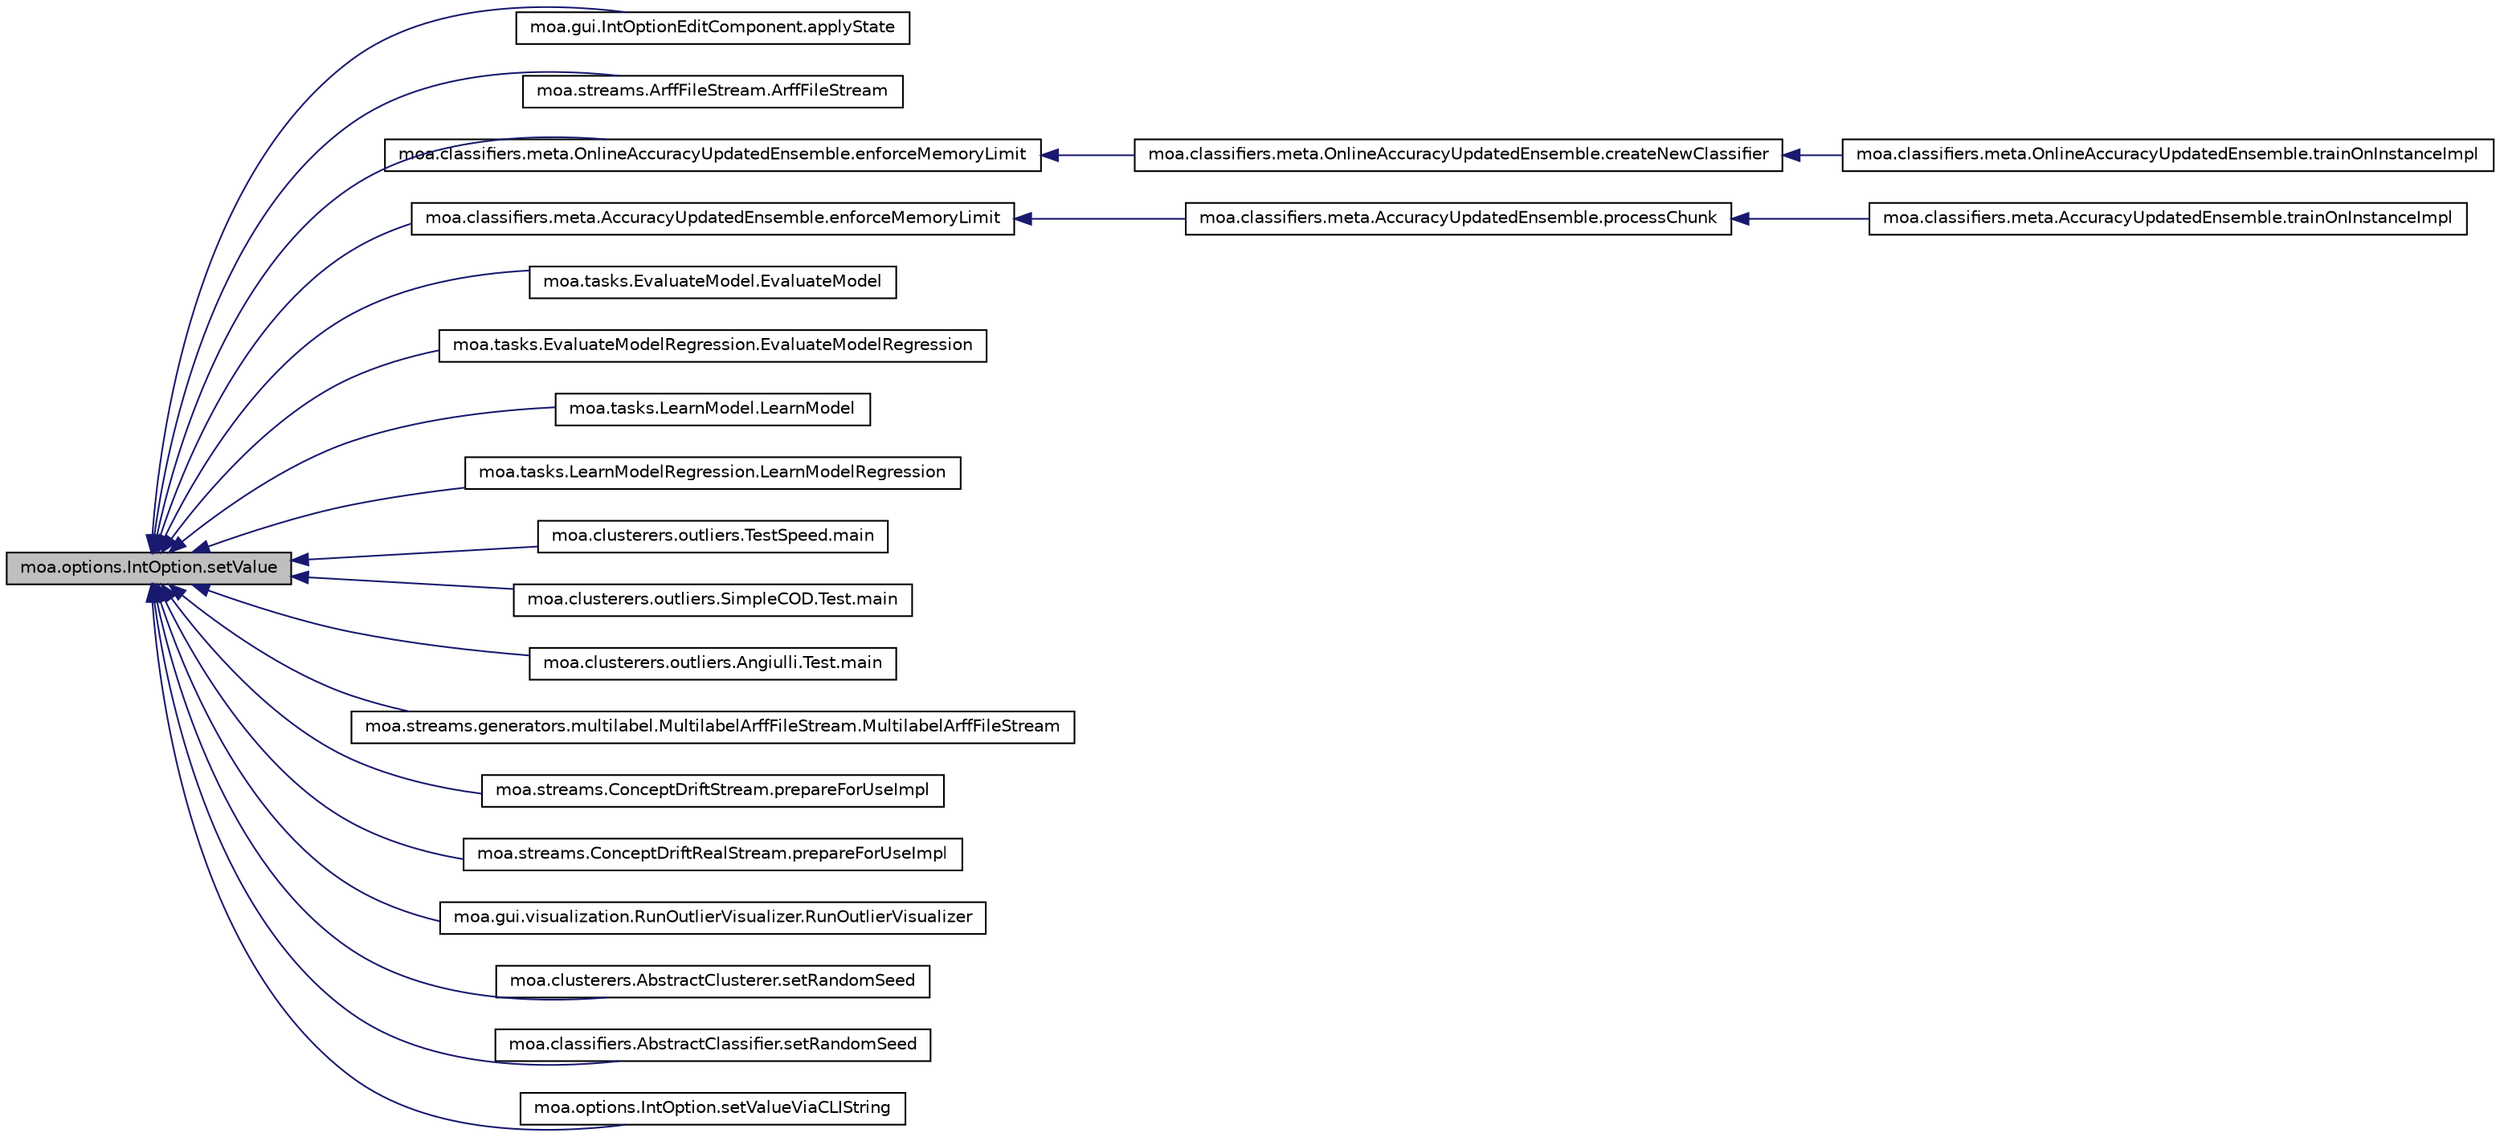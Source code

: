 digraph G
{
  edge [fontname="Helvetica",fontsize="10",labelfontname="Helvetica",labelfontsize="10"];
  node [fontname="Helvetica",fontsize="10",shape=record];
  rankdir=LR;
  Node1 [label="moa.options.IntOption.setValue",height=0.2,width=0.4,color="black", fillcolor="grey75", style="filled" fontcolor="black"];
  Node1 -> Node2 [dir=back,color="midnightblue",fontsize="10",style="solid",fontname="Helvetica"];
  Node2 [label="moa.gui.IntOptionEditComponent.applyState",height=0.2,width=0.4,color="black", fillcolor="white", style="filled",URL="$classmoa_1_1gui_1_1IntOptionEditComponent.html#abd64b60881fadc19b57090ec531a00b5",tooltip="This method applies the state."];
  Node1 -> Node3 [dir=back,color="midnightblue",fontsize="10",style="solid",fontname="Helvetica"];
  Node3 [label="moa.streams.ArffFileStream.ArffFileStream",height=0.2,width=0.4,color="black", fillcolor="white", style="filled",URL="$classmoa_1_1streams_1_1ArffFileStream.html#aa29709e1c4faff611d85b6e420a0b59f"];
  Node1 -> Node4 [dir=back,color="midnightblue",fontsize="10",style="solid",fontname="Helvetica"];
  Node4 [label="moa.classifiers.meta.OnlineAccuracyUpdatedEnsemble.enforceMemoryLimit",height=0.2,width=0.4,color="black", fillcolor="white", style="filled",URL="$classmoa_1_1classifiers_1_1meta_1_1OnlineAccuracyUpdatedEnsemble.html#aa1b0d26c970651f72a187440decb09c4",tooltip="Checks if the memory limit is exceeded and if so prunes the classifiers in the ensemble..."];
  Node4 -> Node5 [dir=back,color="midnightblue",fontsize="10",style="solid",fontname="Helvetica"];
  Node5 [label="moa.classifiers.meta.OnlineAccuracyUpdatedEnsemble.createNewClassifier",height=0.2,width=0.4,color="black", fillcolor="white", style="filled",URL="$classmoa_1_1classifiers_1_1meta_1_1OnlineAccuracyUpdatedEnsemble.html#a5c5d306e1d3af603bef9286a224d8051",tooltip="Processes a chunk."];
  Node5 -> Node6 [dir=back,color="midnightblue",fontsize="10",style="solid",fontname="Helvetica"];
  Node6 [label="moa.classifiers.meta.OnlineAccuracyUpdatedEnsemble.trainOnInstanceImpl",height=0.2,width=0.4,color="black", fillcolor="white", style="filled",URL="$classmoa_1_1classifiers_1_1meta_1_1OnlineAccuracyUpdatedEnsemble.html#a284060d5a5f7fd5fde04d07897931cdc",tooltip="Trains this classifier incrementally using the given instance."];
  Node1 -> Node7 [dir=back,color="midnightblue",fontsize="10",style="solid",fontname="Helvetica"];
  Node7 [label="moa.classifiers.meta.AccuracyUpdatedEnsemble.enforceMemoryLimit",height=0.2,width=0.4,color="black", fillcolor="white", style="filled",URL="$classmoa_1_1classifiers_1_1meta_1_1AccuracyUpdatedEnsemble.html#a70ea6430b3d6779eb7e80a2d5d09f3bc",tooltip="Checks if the memory limit is exceeded and if so prunes the classifiers in the ensemble..."];
  Node7 -> Node8 [dir=back,color="midnightblue",fontsize="10",style="solid",fontname="Helvetica"];
  Node8 [label="moa.classifiers.meta.AccuracyUpdatedEnsemble.processChunk",height=0.2,width=0.4,color="black", fillcolor="white", style="filled",URL="$classmoa_1_1classifiers_1_1meta_1_1AccuracyUpdatedEnsemble.html#aa4428eea9ffc47929ed71197b089f880",tooltip="Processes a chunk of instances."];
  Node8 -> Node9 [dir=back,color="midnightblue",fontsize="10",style="solid",fontname="Helvetica"];
  Node9 [label="moa.classifiers.meta.AccuracyUpdatedEnsemble.trainOnInstanceImpl",height=0.2,width=0.4,color="black", fillcolor="white", style="filled",URL="$classmoa_1_1classifiers_1_1meta_1_1AccuracyUpdatedEnsemble.html#a33bb916df8bd328e65fe78e8702be5e2",tooltip="Trains this classifier incrementally using the given instance."];
  Node1 -> Node10 [dir=back,color="midnightblue",fontsize="10",style="solid",fontname="Helvetica"];
  Node10 [label="moa.tasks.EvaluateModel.EvaluateModel",height=0.2,width=0.4,color="black", fillcolor="white", style="filled",URL="$classmoa_1_1tasks_1_1EvaluateModel.html#a80d7667c50949b5e89e923defb74e06b"];
  Node1 -> Node11 [dir=back,color="midnightblue",fontsize="10",style="solid",fontname="Helvetica"];
  Node11 [label="moa.tasks.EvaluateModelRegression.EvaluateModelRegression",height=0.2,width=0.4,color="black", fillcolor="white", style="filled",URL="$classmoa_1_1tasks_1_1EvaluateModelRegression.html#a78eef70d3a38da4bb5e0a7052551249a"];
  Node1 -> Node12 [dir=back,color="midnightblue",fontsize="10",style="solid",fontname="Helvetica"];
  Node12 [label="moa.tasks.LearnModel.LearnModel",height=0.2,width=0.4,color="black", fillcolor="white", style="filled",URL="$classmoa_1_1tasks_1_1LearnModel.html#a40033e92291733c0593b759bf489d155"];
  Node1 -> Node13 [dir=back,color="midnightblue",fontsize="10",style="solid",fontname="Helvetica"];
  Node13 [label="moa.tasks.LearnModelRegression.LearnModelRegression",height=0.2,width=0.4,color="black", fillcolor="white", style="filled",URL="$classmoa_1_1tasks_1_1LearnModelRegression.html#a50bcfebc5c958d828c9bc37746715ee4"];
  Node1 -> Node14 [dir=back,color="midnightblue",fontsize="10",style="solid",fontname="Helvetica"];
  Node14 [label="moa.clusterers.outliers.TestSpeed.main",height=0.2,width=0.4,color="black", fillcolor="white", style="filled",URL="$classmoa_1_1clusterers_1_1outliers_1_1TestSpeed.html#a39100c162891539f6433de8cc0ca76fc"];
  Node1 -> Node15 [dir=back,color="midnightblue",fontsize="10",style="solid",fontname="Helvetica"];
  Node15 [label="moa.clusterers.outliers.SimpleCOD.Test.main",height=0.2,width=0.4,color="black", fillcolor="white", style="filled",URL="$classmoa_1_1clusterers_1_1outliers_1_1SimpleCOD_1_1Test.html#a533de8bb02ea36a6718f306d25f9e6d8"];
  Node1 -> Node16 [dir=back,color="midnightblue",fontsize="10",style="solid",fontname="Helvetica"];
  Node16 [label="moa.clusterers.outliers.Angiulli.Test.main",height=0.2,width=0.4,color="black", fillcolor="white", style="filled",URL="$classmoa_1_1clusterers_1_1outliers_1_1Angiulli_1_1Test.html#ae1be75fe510a4506a2680df51e389273"];
  Node1 -> Node17 [dir=back,color="midnightblue",fontsize="10",style="solid",fontname="Helvetica"];
  Node17 [label="moa.streams.generators.multilabel.MultilabelArffFileStream.MultilabelArffFileStream",height=0.2,width=0.4,color="black", fillcolor="white", style="filled",URL="$classmoa_1_1streams_1_1generators_1_1multilabel_1_1MultilabelArffFileStream.html#ab9a402746dbe495543f732ce92929096"];
  Node1 -> Node18 [dir=back,color="midnightblue",fontsize="10",style="solid",fontname="Helvetica"];
  Node18 [label="moa.streams.ConceptDriftStream.prepareForUseImpl",height=0.2,width=0.4,color="black", fillcolor="white", style="filled",URL="$classmoa_1_1streams_1_1ConceptDriftStream.html#a8b4751d8aa3f4d907380b76c2c554e08",tooltip="This method describes the implementation of how to prepare this object for use."];
  Node1 -> Node19 [dir=back,color="midnightblue",fontsize="10",style="solid",fontname="Helvetica"];
  Node19 [label="moa.streams.ConceptDriftRealStream.prepareForUseImpl",height=0.2,width=0.4,color="black", fillcolor="white", style="filled",URL="$classmoa_1_1streams_1_1ConceptDriftRealStream.html#a52f614f44e7faf104bd770cd04426188",tooltip="This method describes the implementation of how to prepare this object for use."];
  Node1 -> Node20 [dir=back,color="midnightblue",fontsize="10",style="solid",fontname="Helvetica"];
  Node20 [label="moa.gui.visualization.RunOutlierVisualizer.RunOutlierVisualizer",height=0.2,width=0.4,color="black", fillcolor="white", style="filled",URL="$classmoa_1_1gui_1_1visualization_1_1RunOutlierVisualizer.html#a10546ef98a99278a121566002e5a51a3"];
  Node1 -> Node21 [dir=back,color="midnightblue",fontsize="10",style="solid",fontname="Helvetica"];
  Node21 [label="moa.clusterers.AbstractClusterer.setRandomSeed",height=0.2,width=0.4,color="black", fillcolor="white", style="filled",URL="$classmoa_1_1clusterers_1_1AbstractClusterer.html#a875fd195db7dd38082d6ee7042bfb2a5"];
  Node1 -> Node22 [dir=back,color="midnightblue",fontsize="10",style="solid",fontname="Helvetica"];
  Node22 [label="moa.classifiers.AbstractClassifier.setRandomSeed",height=0.2,width=0.4,color="black", fillcolor="white", style="filled",URL="$classmoa_1_1classifiers_1_1AbstractClassifier.html#aa0e4940da13bb203fc131915a60b9321",tooltip="Sets the seed for random number generation."];
  Node1 -> Node23 [dir=back,color="midnightblue",fontsize="10",style="solid",fontname="Helvetica"];
  Node23 [label="moa.options.IntOption.setValueViaCLIString",height=0.2,width=0.4,color="black", fillcolor="white", style="filled",URL="$classmoa_1_1options_1_1IntOption.html#a2d6434bda4cc03ee5daaab07d02f5cca",tooltip="Sets value of this option via the Command Line Interface text."];
}
